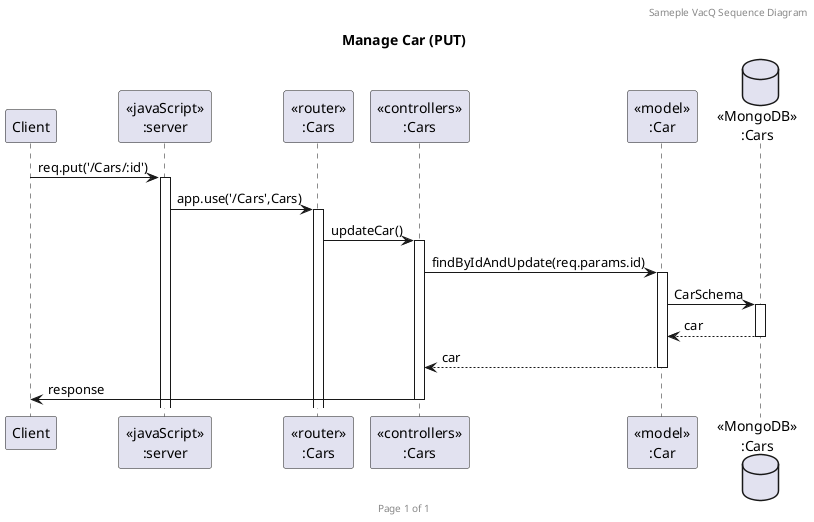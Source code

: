 !@startuml Manage Car (PUT)

header Sameple VacQ Sequence Diagram
footer Page %page% of %lastpage%
title "Manage Car (PUT)"

participant "Client" as client
participant "<<javaScript>>\n:server" as server
participant "<<router>>\n:Cars" as routerCars
participant "<<controllers>>\n:Cars" as controllersCars
participant "<<model>>\n:Car" as modelCar
database "<<MongoDB>>\n:Cars" as CarsDatabase

client->server ++:req.put('/Cars/:id')
server->routerCars ++:app.use('/Cars',Cars)
routerCars -> controllersCars ++:updateCar()
controllersCars->modelCar ++:findByIdAndUpdate(req.params.id)
modelCar->CarsDatabase ++:CarSchema
CarsDatabase --> modelCar --:car
modelCar --> controllersCars --:car
controllersCars->client --:response

!@enduml